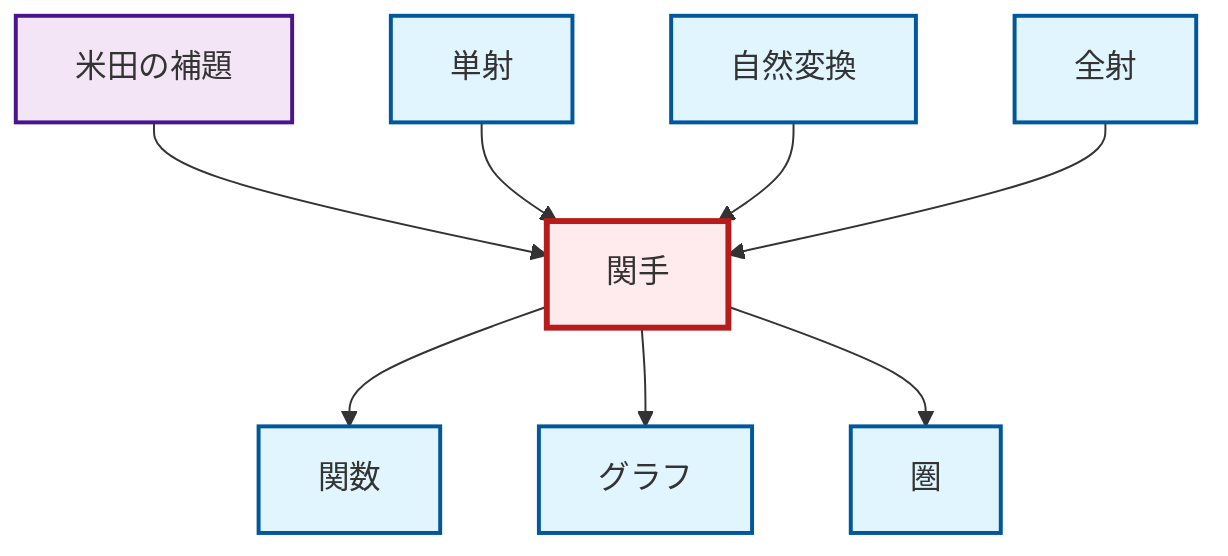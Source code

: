 graph TD
    classDef definition fill:#e1f5fe,stroke:#01579b,stroke-width:2px
    classDef theorem fill:#f3e5f5,stroke:#4a148c,stroke-width:2px
    classDef axiom fill:#fff3e0,stroke:#e65100,stroke-width:2px
    classDef example fill:#e8f5e9,stroke:#1b5e20,stroke-width:2px
    classDef current fill:#ffebee,stroke:#b71c1c,stroke-width:3px
    def-function["関数"]:::definition
    def-natural-transformation["自然変換"]:::definition
    def-functor["関手"]:::definition
    def-category["圏"]:::definition
    def-monomorphism["単射"]:::definition
    thm-yoneda["米田の補題"]:::theorem
    def-graph["グラフ"]:::definition
    def-epimorphism["全射"]:::definition
    def-functor --> def-function
    thm-yoneda --> def-functor
    def-monomorphism --> def-functor
    def-functor --> def-graph
    def-natural-transformation --> def-functor
    def-functor --> def-category
    def-epimorphism --> def-functor
    class def-functor current